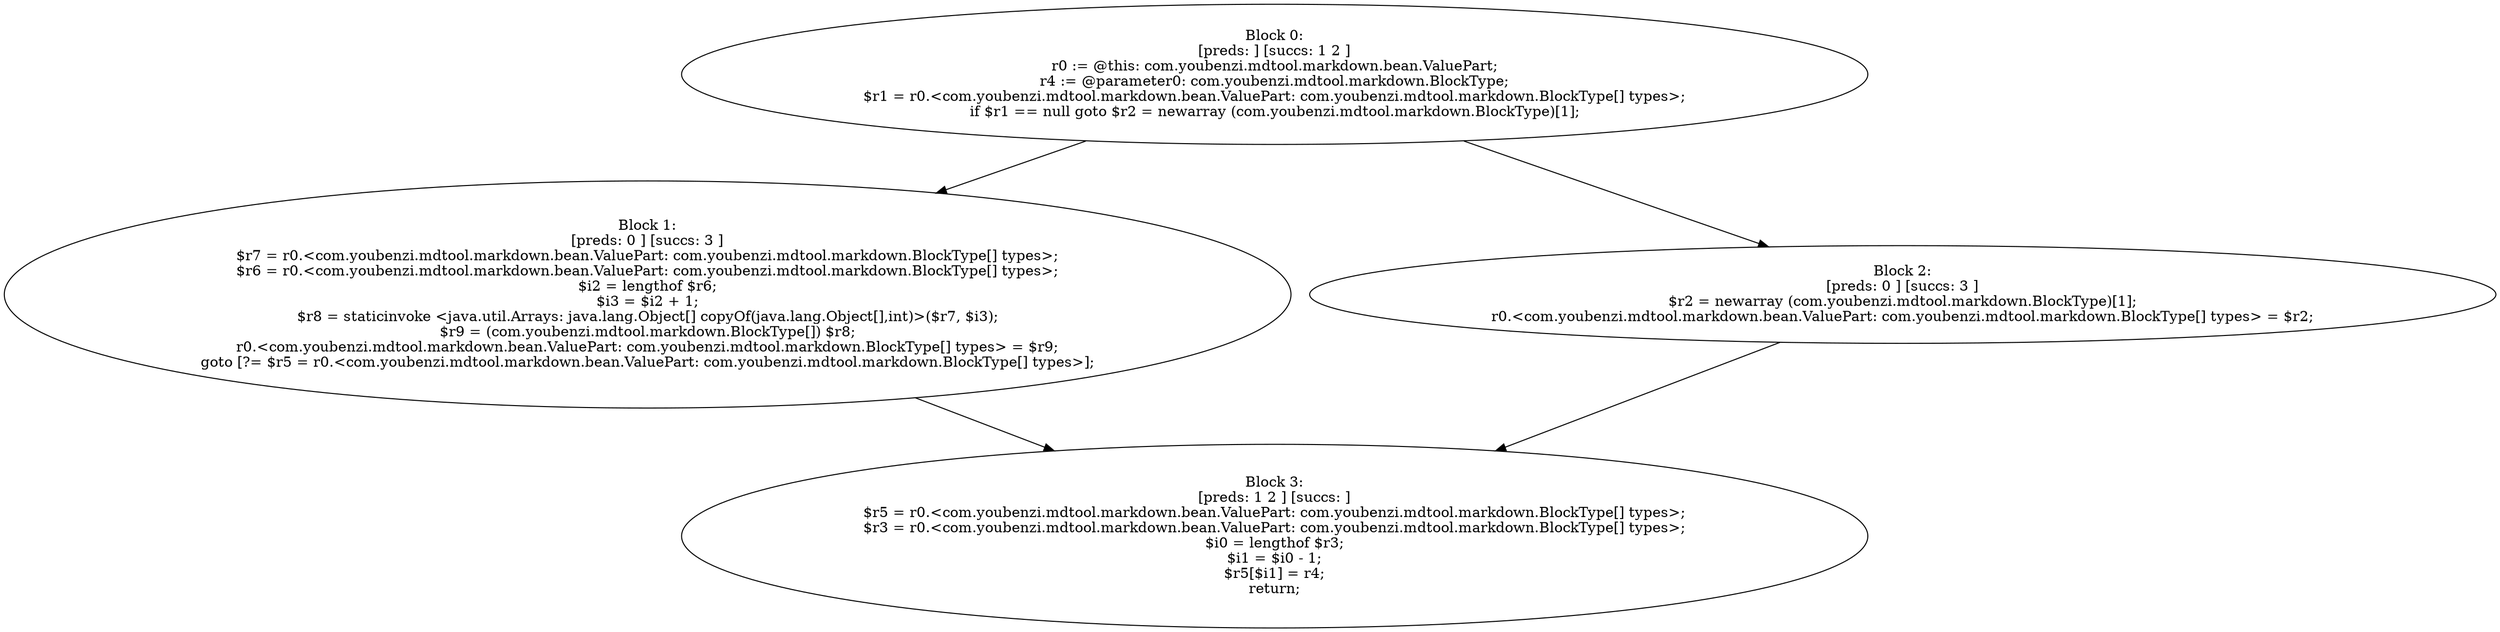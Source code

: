 digraph "unitGraph" {
    "Block 0:
[preds: ] [succs: 1 2 ]
r0 := @this: com.youbenzi.mdtool.markdown.bean.ValuePart;
r4 := @parameter0: com.youbenzi.mdtool.markdown.BlockType;
$r1 = r0.<com.youbenzi.mdtool.markdown.bean.ValuePart: com.youbenzi.mdtool.markdown.BlockType[] types>;
if $r1 == null goto $r2 = newarray (com.youbenzi.mdtool.markdown.BlockType)[1];
"
    "Block 1:
[preds: 0 ] [succs: 3 ]
$r7 = r0.<com.youbenzi.mdtool.markdown.bean.ValuePart: com.youbenzi.mdtool.markdown.BlockType[] types>;
$r6 = r0.<com.youbenzi.mdtool.markdown.bean.ValuePart: com.youbenzi.mdtool.markdown.BlockType[] types>;
$i2 = lengthof $r6;
$i3 = $i2 + 1;
$r8 = staticinvoke <java.util.Arrays: java.lang.Object[] copyOf(java.lang.Object[],int)>($r7, $i3);
$r9 = (com.youbenzi.mdtool.markdown.BlockType[]) $r8;
r0.<com.youbenzi.mdtool.markdown.bean.ValuePart: com.youbenzi.mdtool.markdown.BlockType[] types> = $r9;
goto [?= $r5 = r0.<com.youbenzi.mdtool.markdown.bean.ValuePart: com.youbenzi.mdtool.markdown.BlockType[] types>];
"
    "Block 2:
[preds: 0 ] [succs: 3 ]
$r2 = newarray (com.youbenzi.mdtool.markdown.BlockType)[1];
r0.<com.youbenzi.mdtool.markdown.bean.ValuePart: com.youbenzi.mdtool.markdown.BlockType[] types> = $r2;
"
    "Block 3:
[preds: 1 2 ] [succs: ]
$r5 = r0.<com.youbenzi.mdtool.markdown.bean.ValuePart: com.youbenzi.mdtool.markdown.BlockType[] types>;
$r3 = r0.<com.youbenzi.mdtool.markdown.bean.ValuePart: com.youbenzi.mdtool.markdown.BlockType[] types>;
$i0 = lengthof $r3;
$i1 = $i0 - 1;
$r5[$i1] = r4;
return;
"
    "Block 0:
[preds: ] [succs: 1 2 ]
r0 := @this: com.youbenzi.mdtool.markdown.bean.ValuePart;
r4 := @parameter0: com.youbenzi.mdtool.markdown.BlockType;
$r1 = r0.<com.youbenzi.mdtool.markdown.bean.ValuePart: com.youbenzi.mdtool.markdown.BlockType[] types>;
if $r1 == null goto $r2 = newarray (com.youbenzi.mdtool.markdown.BlockType)[1];
"->"Block 1:
[preds: 0 ] [succs: 3 ]
$r7 = r0.<com.youbenzi.mdtool.markdown.bean.ValuePart: com.youbenzi.mdtool.markdown.BlockType[] types>;
$r6 = r0.<com.youbenzi.mdtool.markdown.bean.ValuePart: com.youbenzi.mdtool.markdown.BlockType[] types>;
$i2 = lengthof $r6;
$i3 = $i2 + 1;
$r8 = staticinvoke <java.util.Arrays: java.lang.Object[] copyOf(java.lang.Object[],int)>($r7, $i3);
$r9 = (com.youbenzi.mdtool.markdown.BlockType[]) $r8;
r0.<com.youbenzi.mdtool.markdown.bean.ValuePart: com.youbenzi.mdtool.markdown.BlockType[] types> = $r9;
goto [?= $r5 = r0.<com.youbenzi.mdtool.markdown.bean.ValuePart: com.youbenzi.mdtool.markdown.BlockType[] types>];
";
    "Block 0:
[preds: ] [succs: 1 2 ]
r0 := @this: com.youbenzi.mdtool.markdown.bean.ValuePart;
r4 := @parameter0: com.youbenzi.mdtool.markdown.BlockType;
$r1 = r0.<com.youbenzi.mdtool.markdown.bean.ValuePart: com.youbenzi.mdtool.markdown.BlockType[] types>;
if $r1 == null goto $r2 = newarray (com.youbenzi.mdtool.markdown.BlockType)[1];
"->"Block 2:
[preds: 0 ] [succs: 3 ]
$r2 = newarray (com.youbenzi.mdtool.markdown.BlockType)[1];
r0.<com.youbenzi.mdtool.markdown.bean.ValuePart: com.youbenzi.mdtool.markdown.BlockType[] types> = $r2;
";
    "Block 1:
[preds: 0 ] [succs: 3 ]
$r7 = r0.<com.youbenzi.mdtool.markdown.bean.ValuePart: com.youbenzi.mdtool.markdown.BlockType[] types>;
$r6 = r0.<com.youbenzi.mdtool.markdown.bean.ValuePart: com.youbenzi.mdtool.markdown.BlockType[] types>;
$i2 = lengthof $r6;
$i3 = $i2 + 1;
$r8 = staticinvoke <java.util.Arrays: java.lang.Object[] copyOf(java.lang.Object[],int)>($r7, $i3);
$r9 = (com.youbenzi.mdtool.markdown.BlockType[]) $r8;
r0.<com.youbenzi.mdtool.markdown.bean.ValuePart: com.youbenzi.mdtool.markdown.BlockType[] types> = $r9;
goto [?= $r5 = r0.<com.youbenzi.mdtool.markdown.bean.ValuePart: com.youbenzi.mdtool.markdown.BlockType[] types>];
"->"Block 3:
[preds: 1 2 ] [succs: ]
$r5 = r0.<com.youbenzi.mdtool.markdown.bean.ValuePart: com.youbenzi.mdtool.markdown.BlockType[] types>;
$r3 = r0.<com.youbenzi.mdtool.markdown.bean.ValuePart: com.youbenzi.mdtool.markdown.BlockType[] types>;
$i0 = lengthof $r3;
$i1 = $i0 - 1;
$r5[$i1] = r4;
return;
";
    "Block 2:
[preds: 0 ] [succs: 3 ]
$r2 = newarray (com.youbenzi.mdtool.markdown.BlockType)[1];
r0.<com.youbenzi.mdtool.markdown.bean.ValuePart: com.youbenzi.mdtool.markdown.BlockType[] types> = $r2;
"->"Block 3:
[preds: 1 2 ] [succs: ]
$r5 = r0.<com.youbenzi.mdtool.markdown.bean.ValuePart: com.youbenzi.mdtool.markdown.BlockType[] types>;
$r3 = r0.<com.youbenzi.mdtool.markdown.bean.ValuePart: com.youbenzi.mdtool.markdown.BlockType[] types>;
$i0 = lengthof $r3;
$i1 = $i0 - 1;
$r5[$i1] = r4;
return;
";
}
